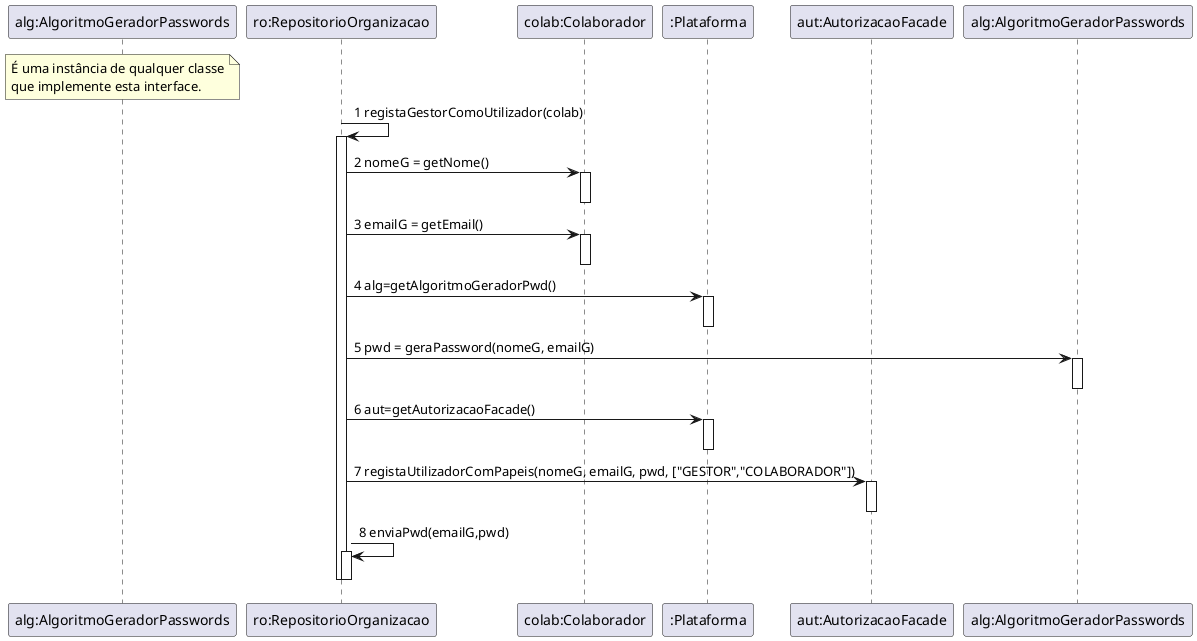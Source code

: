 @startuml

note over "alg:AlgoritmoGeradorPasswords"
É uma instância de qualquer classe
que implemente esta interface.
endnote
participant "ro:RepositorioOrganizacao" as RepositorioOrganizacao
participant "colab:Colaborador" as Colaborador
participant ":Plataforma" as Plataforma
participant "alg:AlgoritmoGeradorPasswords" as AlgoritmoGeradorPasswords
participant "aut:AutorizacaoFacade" as AutorizacaoFacade

RepositorioOrganizacao -> RepositorioOrganizacao : 1 registaGestorComoUtilizador(colab)
activate RepositorioOrganizacao
RepositorioOrganizacao -> Colaborador : 2 nomeG = getNome()
activate Colaborador
deactivate Colaborador
RepositorioOrganizacao -> Colaborador : 3 emailG = getEmail()
activate Colaborador
deactivate Colaborador
RepositorioOrganizacao -> Plataforma : 4 alg=getAlgoritmoGeradorPwd()
activate Plataforma
deactivate Plataforma
participant AlgoritmoGeradorPasswords <<interface>>
RepositorioOrganizacao -> AlgoritmoGeradorPasswords : 5 pwd = geraPassword(nomeG, emailG)
activate AlgoritmoGeradorPasswords
deactivate AlgoritmoGeradorPasswords
RepositorioOrganizacao -> Plataforma : 6 aut=getAutorizacaoFacade()
activate Plataforma
deactivate Plataforma
RepositorioOrganizacao -> AutorizacaoFacade : 7 registaUtilizadorComPapeis(nomeG, emailG, pwd, ["GESTOR","COLABORADOR"])
activate AutorizacaoFacade
deactivate AutorizacaoFacade
RepositorioOrganizacao -> RepositorioOrganizacao : 8 enviaPwd(emailG,pwd)
activate RepositorioOrganizacao
deactivate RepositorioOrganizacao
deactivate RepositorioOrganizacao

@enduml